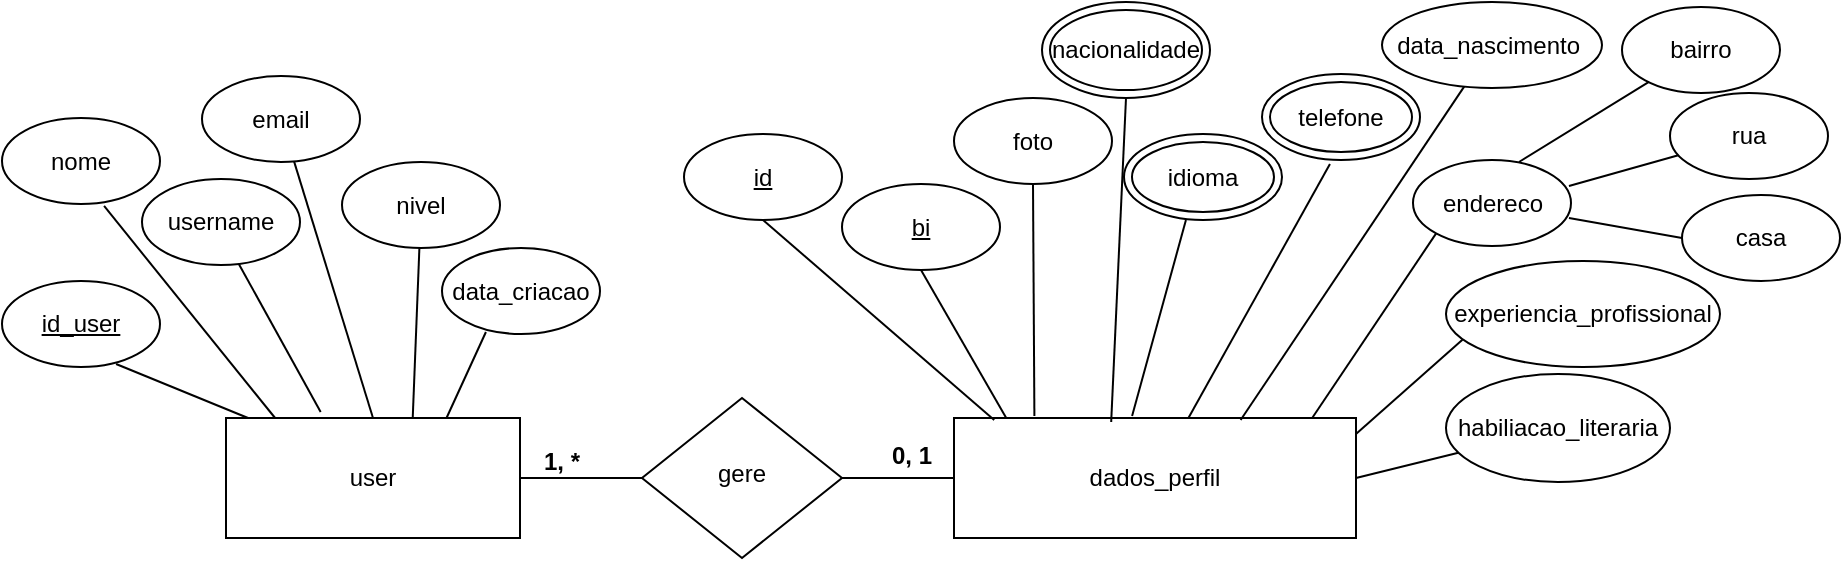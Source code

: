 <mxfile version="13.9.9" type="device"><diagram id="C5RBs43oDa-KdzZeNtuy" name="Page-1"><mxGraphModel dx="1929" dy="634" grid="1" gridSize="10" guides="1" tooltips="1" connect="1" arrows="1" fold="1" page="1" pageScale="1" pageWidth="827" pageHeight="1169" math="0" shadow="0"><root><mxCell id="WIyWlLk6GJQsqaUBKTNV-0"/><mxCell id="WIyWlLk6GJQsqaUBKTNV-1" parent="WIyWlLk6GJQsqaUBKTNV-0"/><mxCell id="WIyWlLk6GJQsqaUBKTNV-3" value="user" style="rounded=1;whiteSpace=wrap;html=1;fontSize=12;glass=0;strokeWidth=1;shadow=0;arcSize=0;" parent="WIyWlLk6GJQsqaUBKTNV-1" vertex="1"><mxGeometry x="-308" y="232" width="147" height="60" as="geometry"/></mxCell><mxCell id="WIyWlLk6GJQsqaUBKTNV-6" value="gere" style="rhombus;whiteSpace=wrap;html=1;shadow=0;fontFamily=Helvetica;fontSize=12;align=center;strokeWidth=1;spacing=6;spacingTop=-4;" parent="WIyWlLk6GJQsqaUBKTNV-1" vertex="1"><mxGeometry x="-100" y="222" width="100" height="80" as="geometry"/></mxCell><mxCell id="LumqRh89TwjBnfDWC_qW-0" value="" style="endArrow=none;html=1;exitX=0.722;exitY=0.965;exitDx=0;exitDy=0;exitPerimeter=0;entryX=0.075;entryY=0;entryDx=0;entryDy=0;entryPerimeter=0;" parent="WIyWlLk6GJQsqaUBKTNV-1" source="LumqRh89TwjBnfDWC_qW-2" target="WIyWlLk6GJQsqaUBKTNV-3" edge="1"><mxGeometry width="50" height="50" relative="1" as="geometry"><mxPoint x="342" y="92" as="sourcePoint"/><mxPoint x="322" y="152" as="targetPoint"/></mxGeometry></mxCell><mxCell id="LumqRh89TwjBnfDWC_qW-2" value="&lt;u&gt;id_user&lt;br&gt;&lt;/u&gt;" style="ellipse;whiteSpace=wrap;html=1;" parent="WIyWlLk6GJQsqaUBKTNV-1" vertex="1"><mxGeometry x="-420" y="163.5" width="79" height="43" as="geometry"/></mxCell><mxCell id="LumqRh89TwjBnfDWC_qW-3" value="nome" style="ellipse;whiteSpace=wrap;html=1;" parent="WIyWlLk6GJQsqaUBKTNV-1" vertex="1"><mxGeometry x="-420" y="82" width="79" height="43" as="geometry"/></mxCell><mxCell id="LumqRh89TwjBnfDWC_qW-4" value="username" style="ellipse;whiteSpace=wrap;html=1;" parent="WIyWlLk6GJQsqaUBKTNV-1" vertex="1"><mxGeometry x="-350" y="112.5" width="79" height="43" as="geometry"/></mxCell><mxCell id="LumqRh89TwjBnfDWC_qW-8" value="" style="endArrow=none;html=1;entryX=0.611;entryY=0.982;entryDx=0;entryDy=0;entryPerimeter=0;exitX=0.322;exitY=-0.05;exitDx=0;exitDy=0;exitPerimeter=0;" parent="WIyWlLk6GJQsqaUBKTNV-1" source="WIyWlLk6GJQsqaUBKTNV-3" target="LumqRh89TwjBnfDWC_qW-4" edge="1"><mxGeometry width="50" height="50" relative="1" as="geometry"><mxPoint x="-257" y="229" as="sourcePoint"/><mxPoint x="242" y="192" as="targetPoint"/></mxGeometry></mxCell><mxCell id="LumqRh89TwjBnfDWC_qW-10" value="" style="endArrow=none;html=1;entryX=0.646;entryY=1.023;entryDx=0;entryDy=0;exitX=0.167;exitY=0;exitDx=0;exitDy=0;exitPerimeter=0;entryPerimeter=0;" parent="WIyWlLk6GJQsqaUBKTNV-1" source="WIyWlLk6GJQsqaUBKTNV-3" target="LumqRh89TwjBnfDWC_qW-3" edge="1"><mxGeometry width="50" height="50" relative="1" as="geometry"><mxPoint x="-188" y="222" as="sourcePoint"/><mxPoint x="-47.97" y="87.005" as="targetPoint"/></mxGeometry></mxCell><mxCell id="LumqRh89TwjBnfDWC_qW-11" value="" style="endArrow=none;html=1;exitX=0.5;exitY=0;exitDx=0;exitDy=0;" parent="WIyWlLk6GJQsqaUBKTNV-1" source="WIyWlLk6GJQsqaUBKTNV-3" target="LumqRh89TwjBnfDWC_qW-15" edge="1"><mxGeometry width="50" height="50" relative="1" as="geometry"><mxPoint x="-178" y="232" as="sourcePoint"/><mxPoint x="-209.876" y="80.298" as="targetPoint"/></mxGeometry></mxCell><mxCell id="LumqRh89TwjBnfDWC_qW-13" value="" style="endArrow=none;html=1;exitX=0.635;exitY=0.008;exitDx=0;exitDy=0;exitPerimeter=0;" parent="WIyWlLk6GJQsqaUBKTNV-1" source="WIyWlLk6GJQsqaUBKTNV-3" target="LumqRh89TwjBnfDWC_qW-20" edge="1"><mxGeometry width="50" height="50" relative="1" as="geometry"><mxPoint x="-188" y="231" as="sourcePoint"/><mxPoint x="-156.005" y="137.021" as="targetPoint"/></mxGeometry></mxCell><mxCell id="LumqRh89TwjBnfDWC_qW-14" value="" style="endArrow=none;html=1;entryX=0.278;entryY=0.977;entryDx=0;entryDy=0;exitX=0.75;exitY=0;exitDx=0;exitDy=0;entryPerimeter=0;" parent="WIyWlLk6GJQsqaUBKTNV-1" source="WIyWlLk6GJQsqaUBKTNV-3" target="LumqRh89TwjBnfDWC_qW-21" edge="1"><mxGeometry width="50" height="50" relative="1" as="geometry"><mxPoint x="-158" y="252" as="sourcePoint"/><mxPoint x="-76.038" y="134.48" as="targetPoint"/></mxGeometry></mxCell><mxCell id="LumqRh89TwjBnfDWC_qW-15" value="email" style="ellipse;whiteSpace=wrap;html=1;" parent="WIyWlLk6GJQsqaUBKTNV-1" vertex="1"><mxGeometry x="-320" y="61" width="79" height="43" as="geometry"/></mxCell><mxCell id="LumqRh89TwjBnfDWC_qW-17" value="dados_perfil" style="rounded=1;whiteSpace=wrap;html=1;fontSize=12;glass=0;strokeWidth=1;shadow=0;arcSize=0;" parent="WIyWlLk6GJQsqaUBKTNV-1" vertex="1"><mxGeometry x="56" y="232" width="201" height="60" as="geometry"/></mxCell><mxCell id="LumqRh89TwjBnfDWC_qW-18" value="telefone" style="ellipse;shape=doubleEllipse;whiteSpace=wrap;html=1;" parent="WIyWlLk6GJQsqaUBKTNV-1" vertex="1"><mxGeometry x="210" y="60" width="79" height="43" as="geometry"/></mxCell><mxCell id="LumqRh89TwjBnfDWC_qW-20" value="nivel" style="ellipse;whiteSpace=wrap;html=1;" parent="WIyWlLk6GJQsqaUBKTNV-1" vertex="1"><mxGeometry x="-250" y="104" width="79" height="43" as="geometry"/></mxCell><mxCell id="LumqRh89TwjBnfDWC_qW-21" value="data_criacao" style="ellipse;whiteSpace=wrap;html=1;" parent="WIyWlLk6GJQsqaUBKTNV-1" vertex="1"><mxGeometry x="-200" y="147" width="79" height="43" as="geometry"/></mxCell><mxCell id="LumqRh89TwjBnfDWC_qW-22" value="bairro" style="ellipse;whiteSpace=wrap;html=1;" parent="WIyWlLk6GJQsqaUBKTNV-1" vertex="1"><mxGeometry x="390" y="26.5" width="79" height="43" as="geometry"/></mxCell><mxCell id="LumqRh89TwjBnfDWC_qW-24" value="endereco" style="ellipse;whiteSpace=wrap;html=1;" parent="WIyWlLk6GJQsqaUBKTNV-1" vertex="1"><mxGeometry x="285.5" y="103" width="79" height="43" as="geometry"/></mxCell><mxCell id="LumqRh89TwjBnfDWC_qW-25" value="rua" style="ellipse;whiteSpace=wrap;html=1;" parent="WIyWlLk6GJQsqaUBKTNV-1" vertex="1"><mxGeometry x="414" y="69.5" width="79" height="43" as="geometry"/></mxCell><mxCell id="LumqRh89TwjBnfDWC_qW-30" value="experiencia_profissional" style="ellipse;whiteSpace=wrap;html=1;" parent="WIyWlLk6GJQsqaUBKTNV-1" vertex="1"><mxGeometry x="302" y="153.5" width="137" height="53" as="geometry"/></mxCell><mxCell id="LumqRh89TwjBnfDWC_qW-31" value="data_nascimento&amp;nbsp;" style="ellipse;whiteSpace=wrap;html=1;" parent="WIyWlLk6GJQsqaUBKTNV-1" vertex="1"><mxGeometry x="270" y="24" width="110" height="43" as="geometry"/></mxCell><mxCell id="LumqRh89TwjBnfDWC_qW-32" value="bi" style="ellipse;whiteSpace=wrap;html=1;fontStyle=4" parent="WIyWlLk6GJQsqaUBKTNV-1" vertex="1"><mxGeometry y="115" width="79" height="43" as="geometry"/></mxCell><mxCell id="LumqRh89TwjBnfDWC_qW-33" value="habiliacao_literaria" style="ellipse;whiteSpace=wrap;html=1;" parent="WIyWlLk6GJQsqaUBKTNV-1" vertex="1"><mxGeometry x="302" y="210" width="112" height="54" as="geometry"/></mxCell><mxCell id="LumqRh89TwjBnfDWC_qW-34" value="foto" style="ellipse;whiteSpace=wrap;html=1;" parent="WIyWlLk6GJQsqaUBKTNV-1" vertex="1"><mxGeometry x="56" y="72" width="79" height="43" as="geometry"/></mxCell><mxCell id="LumqRh89TwjBnfDWC_qW-35" value="id" style="ellipse;whiteSpace=wrap;html=1;fontStyle=4" parent="WIyWlLk6GJQsqaUBKTNV-1" vertex="1"><mxGeometry x="-79" y="90" width="79" height="43" as="geometry"/></mxCell><mxCell id="LumqRh89TwjBnfDWC_qW-37" value="" style="endArrow=none;html=1;exitX=1;exitY=0.5;exitDx=0;exitDy=0;entryX=0;entryY=0.5;entryDx=0;entryDy=0;" parent="WIyWlLk6GJQsqaUBKTNV-1" source="WIyWlLk6GJQsqaUBKTNV-3" target="WIyWlLk6GJQsqaUBKTNV-6" edge="1"><mxGeometry width="50" height="50" relative="1" as="geometry"><mxPoint x="-7" y="236" as="sourcePoint"/><mxPoint x="-50" y="266" as="targetPoint"/></mxGeometry></mxCell><mxCell id="LumqRh89TwjBnfDWC_qW-38" value="" style="endArrow=none;html=1;exitX=1;exitY=0.5;exitDx=0;exitDy=0;entryX=0;entryY=0.5;entryDx=0;entryDy=0;" parent="WIyWlLk6GJQsqaUBKTNV-1" source="WIyWlLk6GJQsqaUBKTNV-6" target="LumqRh89TwjBnfDWC_qW-17" edge="1"><mxGeometry width="50" height="50" relative="1" as="geometry"><mxPoint x="-160" y="262" as="sourcePoint"/><mxPoint x="30" y="277.5" as="targetPoint"/></mxGeometry></mxCell><mxCell id="LumqRh89TwjBnfDWC_qW-44" value="" style="endArrow=none;html=1;entryX=0.5;entryY=1;entryDx=0;entryDy=0;exitX=0.1;exitY=0.017;exitDx=0;exitDy=0;exitPerimeter=0;" parent="WIyWlLk6GJQsqaUBKTNV-1" source="LumqRh89TwjBnfDWC_qW-17" target="LumqRh89TwjBnfDWC_qW-35" edge="1"><mxGeometry width="50" height="50" relative="1" as="geometry"><mxPoint x="26.29" y="195.02" as="sourcePoint"/><mxPoint x="79.002" y="125" as="targetPoint"/></mxGeometry></mxCell><mxCell id="LumqRh89TwjBnfDWC_qW-45" value="" style="endArrow=none;html=1;exitX=0.13;exitY=0;exitDx=0;exitDy=0;entryX=0.5;entryY=1;entryDx=0;entryDy=0;exitPerimeter=0;" parent="WIyWlLk6GJQsqaUBKTNV-1" source="LumqRh89TwjBnfDWC_qW-17" target="LumqRh89TwjBnfDWC_qW-32" edge="1"><mxGeometry width="50" height="50" relative="1" as="geometry"><mxPoint x="96.995" y="241.011" as="sourcePoint"/><mxPoint x="141" y="82" as="targetPoint"/></mxGeometry></mxCell><mxCell id="LumqRh89TwjBnfDWC_qW-50" value="" style="endArrow=none;html=1;entryX=0.5;entryY=1;entryDx=0;entryDy=0;exitX=0.2;exitY=-0.017;exitDx=0;exitDy=0;exitPerimeter=0;" parent="WIyWlLk6GJQsqaUBKTNV-1" source="LumqRh89TwjBnfDWC_qW-17" target="LumqRh89TwjBnfDWC_qW-34" edge="1"><mxGeometry width="50" height="50" relative="1" as="geometry"><mxPoint x="109" y="231" as="sourcePoint"/><mxPoint x="99.02" y="111.99" as="targetPoint"/></mxGeometry></mxCell><mxCell id="LumqRh89TwjBnfDWC_qW-52" value="" style="endArrow=none;html=1;exitX=0.671;exitY=0.023;exitDx=0;exitDy=0;exitPerimeter=0;" parent="WIyWlLk6GJQsqaUBKTNV-1" source="LumqRh89TwjBnfDWC_qW-24" target="LumqRh89TwjBnfDWC_qW-22" edge="1"><mxGeometry width="50" height="50" relative="1" as="geometry"><mxPoint x="518.005" y="301.021" as="sourcePoint"/><mxPoint x="500.03" y="152" as="targetPoint"/></mxGeometry></mxCell><mxCell id="LumqRh89TwjBnfDWC_qW-53" value="" style="endArrow=none;html=1;exitX=0.987;exitY=0.302;exitDx=0;exitDy=0;exitPerimeter=0;" parent="WIyWlLk6GJQsqaUBKTNV-1" source="LumqRh89TwjBnfDWC_qW-24" target="LumqRh89TwjBnfDWC_qW-25" edge="1"><mxGeometry width="50" height="50" relative="1" as="geometry"><mxPoint x="486.581" y="121.379" as="sourcePoint"/><mxPoint x="528" y="93.5" as="targetPoint"/></mxGeometry></mxCell><mxCell id="LumqRh89TwjBnfDWC_qW-54" value="casa" style="ellipse;whiteSpace=wrap;html=1;" parent="WIyWlLk6GJQsqaUBKTNV-1" vertex="1"><mxGeometry x="420" y="120.5" width="79" height="43" as="geometry"/></mxCell><mxCell id="LumqRh89TwjBnfDWC_qW-56" value="" style="endArrow=none;html=1;entryX=0;entryY=0.5;entryDx=0;entryDy=0;exitX=0.987;exitY=0.674;exitDx=0;exitDy=0;exitPerimeter=0;" parent="WIyWlLk6GJQsqaUBKTNV-1" source="LumqRh89TwjBnfDWC_qW-24" target="LumqRh89TwjBnfDWC_qW-54" edge="1"><mxGeometry width="50" height="50" relative="1" as="geometry"><mxPoint x="496.581" y="115.379" as="sourcePoint"/><mxPoint x="528" y="93.5" as="targetPoint"/></mxGeometry></mxCell><mxCell id="LumqRh89TwjBnfDWC_qW-57" value="" style="endArrow=none;html=1;entryX=0;entryY=1;entryDx=0;entryDy=0;exitX=0.891;exitY=0;exitDx=0;exitDy=0;exitPerimeter=0;" parent="WIyWlLk6GJQsqaUBKTNV-1" source="LumqRh89TwjBnfDWC_qW-17" target="LumqRh89TwjBnfDWC_qW-24" edge="1"><mxGeometry width="50" height="50" relative="1" as="geometry"><mxPoint x="192" y="232" as="sourcePoint"/><mxPoint x="210.995" y="94.021" as="targetPoint"/></mxGeometry></mxCell><mxCell id="LumqRh89TwjBnfDWC_qW-58" value="" style="endArrow=none;html=1;exitX=0.391;exitY=0.033;exitDx=0;exitDy=0;entryX=0.5;entryY=1;entryDx=0;entryDy=0;exitPerimeter=0;" parent="WIyWlLk6GJQsqaUBKTNV-1" source="LumqRh89TwjBnfDWC_qW-17" target="LumqRh89TwjBnfDWC_qW-66" edge="1"><mxGeometry width="50" height="50" relative="1" as="geometry"><mxPoint x="149" y="230" as="sourcePoint"/><mxPoint x="199" y="132" as="targetPoint"/></mxGeometry></mxCell><mxCell id="LumqRh89TwjBnfDWC_qW-59" value="idioma" style="ellipse;shape=doubleEllipse;whiteSpace=wrap;html=1;" parent="WIyWlLk6GJQsqaUBKTNV-1" vertex="1"><mxGeometry x="141" y="90" width="79" height="43" as="geometry"/></mxCell><mxCell id="LumqRh89TwjBnfDWC_qW-62" value="" style="endArrow=none;html=1;entryX=0.43;entryY=1.047;entryDx=0;entryDy=0;entryPerimeter=0;" parent="WIyWlLk6GJQsqaUBKTNV-1" source="LumqRh89TwjBnfDWC_qW-17" target="LumqRh89TwjBnfDWC_qW-18" edge="1"><mxGeometry width="50" height="50" relative="1" as="geometry"><mxPoint x="179" y="222" as="sourcePoint"/><mxPoint x="369" y="204" as="targetPoint"/></mxGeometry></mxCell><mxCell id="LumqRh89TwjBnfDWC_qW-63" value="" style="endArrow=none;html=1;entryX=0.392;entryY=1;entryDx=0;entryDy=0;exitX=0.443;exitY=-0.017;exitDx=0;exitDy=0;exitPerimeter=0;entryPerimeter=0;" parent="WIyWlLk6GJQsqaUBKTNV-1" source="LumqRh89TwjBnfDWC_qW-17" target="LumqRh89TwjBnfDWC_qW-59" edge="1"><mxGeometry width="50" height="50" relative="1" as="geometry"><mxPoint x="202" y="242" as="sourcePoint"/><mxPoint x="378.605" y="219.133" as="targetPoint"/></mxGeometry></mxCell><mxCell id="LumqRh89TwjBnfDWC_qW-65" value="" style="endArrow=none;html=1;exitX=0.713;exitY=0.017;exitDx=0;exitDy=0;exitPerimeter=0;" parent="WIyWlLk6GJQsqaUBKTNV-1" source="LumqRh89TwjBnfDWC_qW-17" target="LumqRh89TwjBnfDWC_qW-31" edge="1"><mxGeometry width="50" height="50" relative="1" as="geometry"><mxPoint x="259" y="222" as="sourcePoint"/><mxPoint x="319.0" y="199.5" as="targetPoint"/></mxGeometry></mxCell><mxCell id="LumqRh89TwjBnfDWC_qW-66" value="&lt;span&gt;nacionalidade&lt;/span&gt;" style="ellipse;shape=doubleEllipse;whiteSpace=wrap;html=1;" parent="WIyWlLk6GJQsqaUBKTNV-1" vertex="1"><mxGeometry x="100" y="24" width="84" height="48" as="geometry"/></mxCell><mxCell id="LumqRh89TwjBnfDWC_qW-67" value="" style="endArrow=none;html=1;entryX=0.06;entryY=0.742;entryDx=0;entryDy=0;entryPerimeter=0;exitX=1;exitY=0.133;exitDx=0;exitDy=0;exitPerimeter=0;" parent="WIyWlLk6GJQsqaUBKTNV-1" source="LumqRh89TwjBnfDWC_qW-17" target="LumqRh89TwjBnfDWC_qW-30" edge="1"><mxGeometry width="50" height="50" relative="1" as="geometry"><mxPoint x="195.641" y="241.484" as="sourcePoint"/><mxPoint x="253.0" y="206.5" as="targetPoint"/></mxGeometry></mxCell><mxCell id="LumqRh89TwjBnfDWC_qW-68" value="" style="endArrow=none;html=1;exitX=1;exitY=0.5;exitDx=0;exitDy=0;" parent="WIyWlLk6GJQsqaUBKTNV-1" source="LumqRh89TwjBnfDWC_qW-17" target="LumqRh89TwjBnfDWC_qW-33" edge="1"><mxGeometry width="50" height="50" relative="1" as="geometry"><mxPoint x="212" y="253.231" as="sourcePoint"/><mxPoint x="397.1" y="222.324" as="targetPoint"/></mxGeometry></mxCell><mxCell id="LumqRh89TwjBnfDWC_qW-70" style="edgeStyle=none;shape=link;rounded=0;orthogonalLoop=1;jettySize=auto;html=1;exitX=1;exitY=1;exitDx=0;exitDy=0;startArrow=none;startFill=0;" parent="WIyWlLk6GJQsqaUBKTNV-1" source="WIyWlLk6GJQsqaUBKTNV-6" target="WIyWlLk6GJQsqaUBKTNV-6" edge="1"><mxGeometry relative="1" as="geometry"/></mxCell><mxCell id="EQSXpyTNoB4VXcVs_4gk-0" value="1, *" style="text;html=1;strokeColor=none;fillColor=none;align=center;verticalAlign=middle;whiteSpace=wrap;rounded=0;fontStyle=1" vertex="1" parent="WIyWlLk6GJQsqaUBKTNV-1"><mxGeometry x="-160" y="244" width="40" height="20" as="geometry"/></mxCell><mxCell id="EQSXpyTNoB4VXcVs_4gk-1" value="0, 1" style="text;html=1;strokeColor=none;fillColor=none;align=center;verticalAlign=middle;whiteSpace=wrap;rounded=0;fontStyle=1" vertex="1" parent="WIyWlLk6GJQsqaUBKTNV-1"><mxGeometry x="15" y="241" width="40" height="20" as="geometry"/></mxCell></root></mxGraphModel></diagram></mxfile>